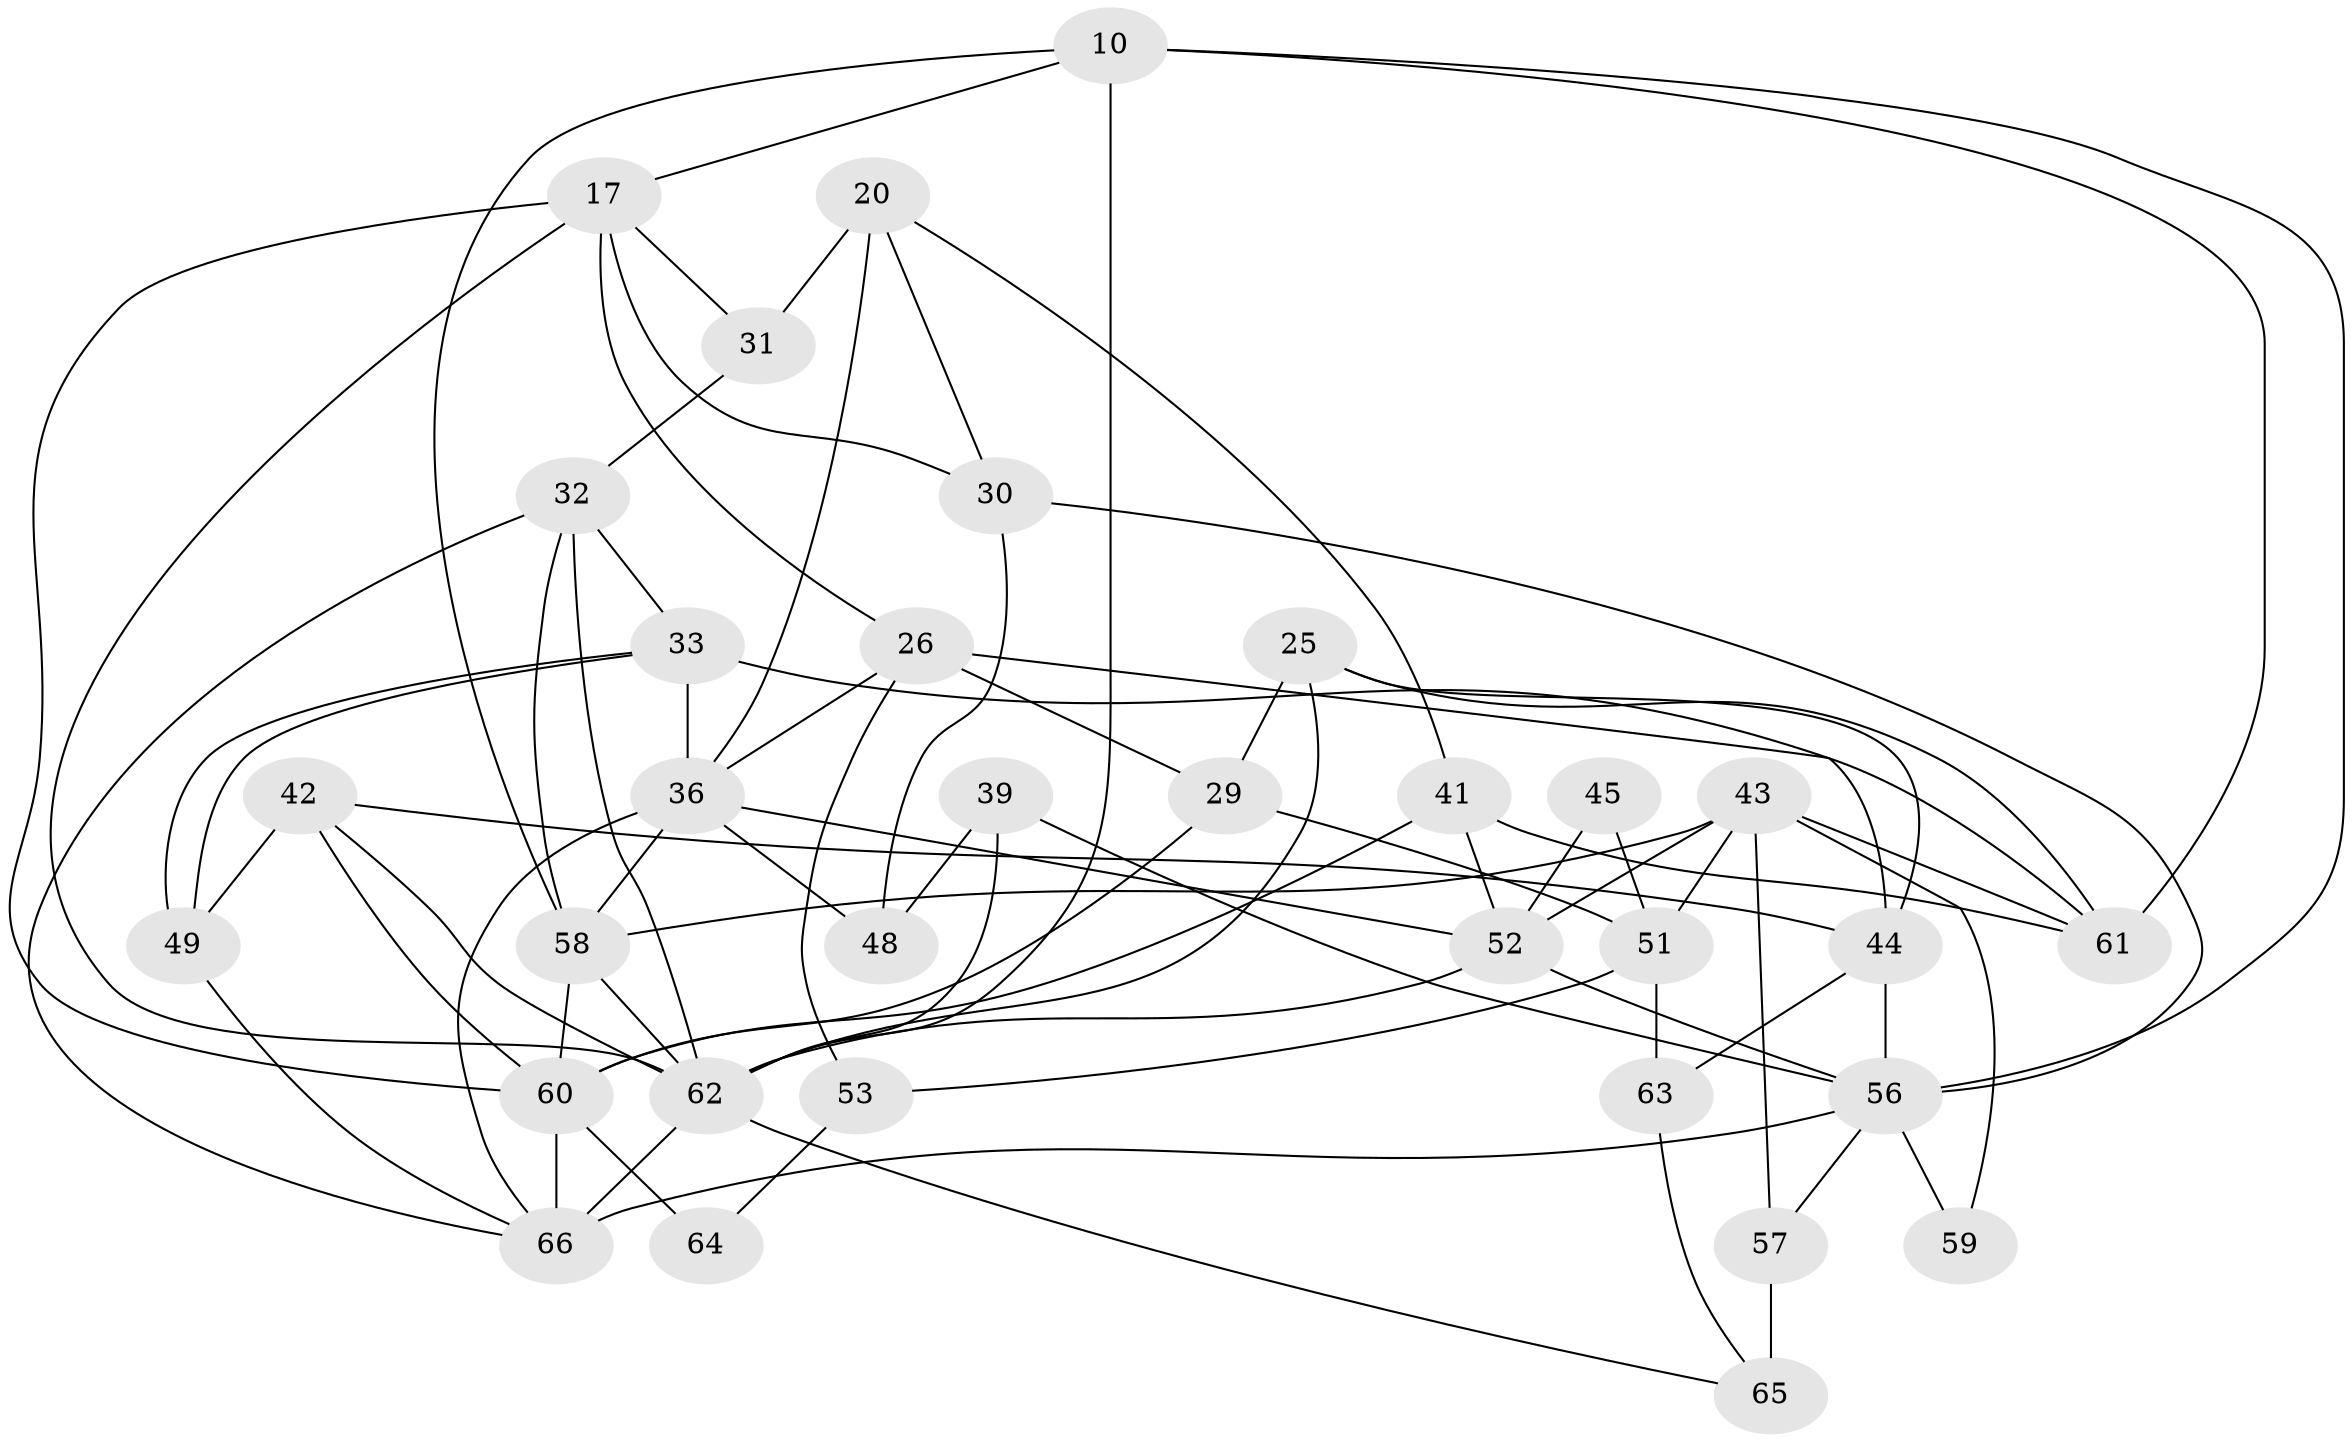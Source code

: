 // original degree distribution, {4: 0.36363636363636365, 5: 0.19696969696969696, 3: 0.25757575757575757, 6: 0.10606060606060606, 2: 0.07575757575757576}
// Generated by graph-tools (version 1.1) at 2025/02/03/05/25 17:02:39]
// undirected, 33 vertices, 76 edges
graph export_dot {
graph [start="1"]
  node [color=gray90,style=filled];
  10;
  17 [super="+2"];
  20;
  25;
  26;
  29;
  30;
  31 [super="+22"];
  32 [super="+6"];
  33;
  36 [super="+21+14"];
  39;
  41 [super="+1"];
  42;
  43 [super="+38"];
  44 [super="+37"];
  45;
  48;
  49 [super="+23"];
  51;
  52 [super="+50"];
  53;
  56 [super="+28+27"];
  57 [super="+47"];
  58 [super="+4+13"];
  59;
  60 [super="+8+18"];
  61 [super="+40"];
  62 [super="+34+54+55"];
  63;
  64 [super="+16"];
  65 [super="+35"];
  66 [super="+24+11+46"];
  10 -- 56;
  10 -- 61;
  10 -- 58;
  10 -- 17;
  10 -- 62 [weight=2];
  17 -- 60;
  17 -- 26;
  17 -- 62;
  17 -- 30;
  17 -- 31;
  20 -- 36;
  20 -- 41;
  20 -- 30;
  20 -- 31 [weight=2];
  25 -- 62;
  25 -- 29;
  25 -- 44;
  25 -- 61;
  26 -- 53;
  26 -- 29;
  26 -- 36;
  26 -- 44;
  29 -- 51;
  29 -- 60;
  30 -- 48;
  30 -- 56;
  31 -- 32;
  32 -- 33 [weight=2];
  32 -- 62 [weight=2];
  32 -- 66;
  32 -- 58;
  33 -- 49;
  33 -- 49;
  33 -- 61;
  33 -- 36;
  36 -- 66 [weight=2];
  36 -- 58 [weight=3];
  36 -- 52;
  36 -- 48;
  39 -- 62;
  39 -- 48;
  39 -- 56;
  41 -- 60;
  41 -- 61 [weight=2];
  41 -- 52;
  42 -- 49;
  42 -- 60 [weight=2];
  42 -- 62;
  42 -- 44;
  43 -- 57 [weight=2];
  43 -- 58;
  43 -- 59;
  43 -- 51;
  43 -- 61;
  43 -- 52;
  44 -- 56 [weight=2];
  44 -- 63;
  45 -- 51;
  45 -- 52;
  49 -- 66;
  51 -- 63;
  51 -- 53;
  52 -- 62 [weight=3];
  52 -- 56;
  53 -- 64 [weight=2];
  56 -- 59;
  56 -- 57;
  56 -- 66;
  57 -- 65 [weight=3];
  58 -- 62;
  58 -- 60;
  60 -- 66 [weight=3];
  60 -- 64 [weight=3];
  62 -- 65;
  62 -- 66 [weight=2];
  63 -- 65;
}
